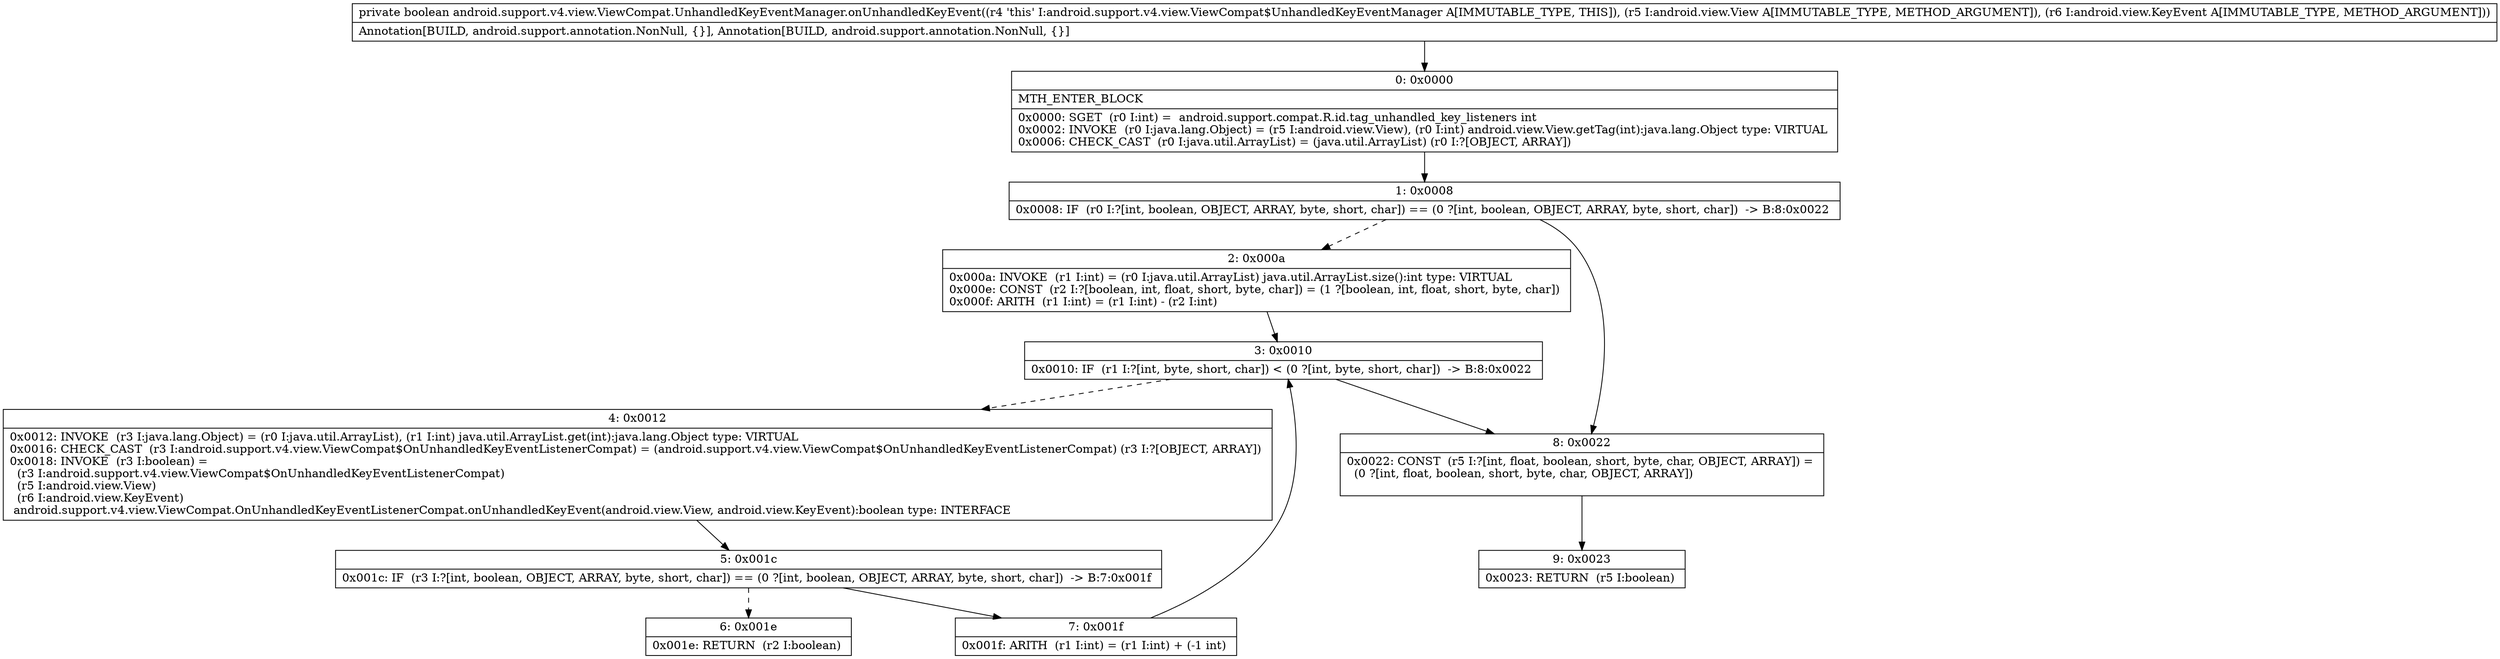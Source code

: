digraph "CFG forandroid.support.v4.view.ViewCompat.UnhandledKeyEventManager.onUnhandledKeyEvent(Landroid\/view\/View;Landroid\/view\/KeyEvent;)Z" {
Node_0 [shape=record,label="{0\:\ 0x0000|MTH_ENTER_BLOCK\l|0x0000: SGET  (r0 I:int) =  android.support.compat.R.id.tag_unhandled_key_listeners int \l0x0002: INVOKE  (r0 I:java.lang.Object) = (r5 I:android.view.View), (r0 I:int) android.view.View.getTag(int):java.lang.Object type: VIRTUAL \l0x0006: CHECK_CAST  (r0 I:java.util.ArrayList) = (java.util.ArrayList) (r0 I:?[OBJECT, ARRAY]) \l}"];
Node_1 [shape=record,label="{1\:\ 0x0008|0x0008: IF  (r0 I:?[int, boolean, OBJECT, ARRAY, byte, short, char]) == (0 ?[int, boolean, OBJECT, ARRAY, byte, short, char])  \-\> B:8:0x0022 \l}"];
Node_2 [shape=record,label="{2\:\ 0x000a|0x000a: INVOKE  (r1 I:int) = (r0 I:java.util.ArrayList) java.util.ArrayList.size():int type: VIRTUAL \l0x000e: CONST  (r2 I:?[boolean, int, float, short, byte, char]) = (1 ?[boolean, int, float, short, byte, char]) \l0x000f: ARITH  (r1 I:int) = (r1 I:int) \- (r2 I:int) \l}"];
Node_3 [shape=record,label="{3\:\ 0x0010|0x0010: IF  (r1 I:?[int, byte, short, char]) \< (0 ?[int, byte, short, char])  \-\> B:8:0x0022 \l}"];
Node_4 [shape=record,label="{4\:\ 0x0012|0x0012: INVOKE  (r3 I:java.lang.Object) = (r0 I:java.util.ArrayList), (r1 I:int) java.util.ArrayList.get(int):java.lang.Object type: VIRTUAL \l0x0016: CHECK_CAST  (r3 I:android.support.v4.view.ViewCompat$OnUnhandledKeyEventListenerCompat) = (android.support.v4.view.ViewCompat$OnUnhandledKeyEventListenerCompat) (r3 I:?[OBJECT, ARRAY]) \l0x0018: INVOKE  (r3 I:boolean) = \l  (r3 I:android.support.v4.view.ViewCompat$OnUnhandledKeyEventListenerCompat)\l  (r5 I:android.view.View)\l  (r6 I:android.view.KeyEvent)\l android.support.v4.view.ViewCompat.OnUnhandledKeyEventListenerCompat.onUnhandledKeyEvent(android.view.View, android.view.KeyEvent):boolean type: INTERFACE \l}"];
Node_5 [shape=record,label="{5\:\ 0x001c|0x001c: IF  (r3 I:?[int, boolean, OBJECT, ARRAY, byte, short, char]) == (0 ?[int, boolean, OBJECT, ARRAY, byte, short, char])  \-\> B:7:0x001f \l}"];
Node_6 [shape=record,label="{6\:\ 0x001e|0x001e: RETURN  (r2 I:boolean) \l}"];
Node_7 [shape=record,label="{7\:\ 0x001f|0x001f: ARITH  (r1 I:int) = (r1 I:int) + (\-1 int) \l}"];
Node_8 [shape=record,label="{8\:\ 0x0022|0x0022: CONST  (r5 I:?[int, float, boolean, short, byte, char, OBJECT, ARRAY]) = \l  (0 ?[int, float, boolean, short, byte, char, OBJECT, ARRAY])\l \l}"];
Node_9 [shape=record,label="{9\:\ 0x0023|0x0023: RETURN  (r5 I:boolean) \l}"];
MethodNode[shape=record,label="{private boolean android.support.v4.view.ViewCompat.UnhandledKeyEventManager.onUnhandledKeyEvent((r4 'this' I:android.support.v4.view.ViewCompat$UnhandledKeyEventManager A[IMMUTABLE_TYPE, THIS]), (r5 I:android.view.View A[IMMUTABLE_TYPE, METHOD_ARGUMENT]), (r6 I:android.view.KeyEvent A[IMMUTABLE_TYPE, METHOD_ARGUMENT]))  | Annotation[BUILD, android.support.annotation.NonNull, \{\}], Annotation[BUILD, android.support.annotation.NonNull, \{\}]\l}"];
MethodNode -> Node_0;
Node_0 -> Node_1;
Node_1 -> Node_2[style=dashed];
Node_1 -> Node_8;
Node_2 -> Node_3;
Node_3 -> Node_4[style=dashed];
Node_3 -> Node_8;
Node_4 -> Node_5;
Node_5 -> Node_6[style=dashed];
Node_5 -> Node_7;
Node_7 -> Node_3;
Node_8 -> Node_9;
}

